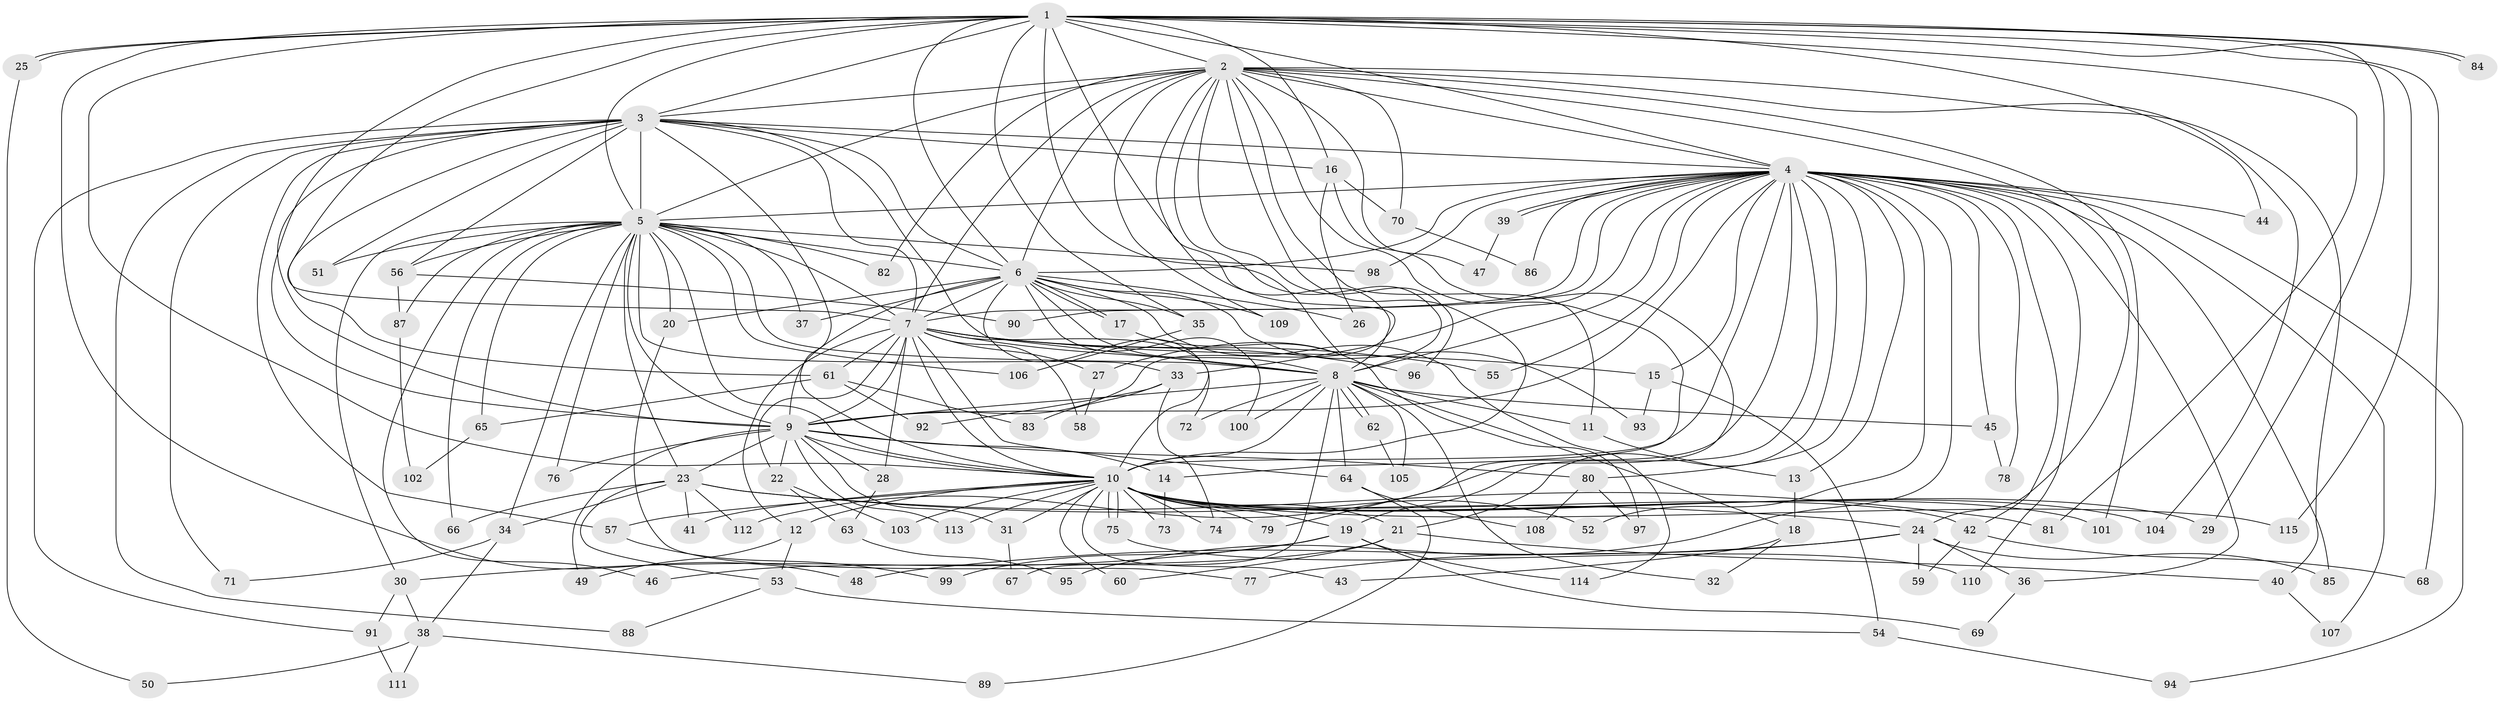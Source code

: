 // Generated by graph-tools (version 1.1) at 2025/35/03/09/25 02:35:01]
// undirected, 115 vertices, 255 edges
graph export_dot {
graph [start="1"]
  node [color=gray90,style=filled];
  1;
  2;
  3;
  4;
  5;
  6;
  7;
  8;
  9;
  10;
  11;
  12;
  13;
  14;
  15;
  16;
  17;
  18;
  19;
  20;
  21;
  22;
  23;
  24;
  25;
  26;
  27;
  28;
  29;
  30;
  31;
  32;
  33;
  34;
  35;
  36;
  37;
  38;
  39;
  40;
  41;
  42;
  43;
  44;
  45;
  46;
  47;
  48;
  49;
  50;
  51;
  52;
  53;
  54;
  55;
  56;
  57;
  58;
  59;
  60;
  61;
  62;
  63;
  64;
  65;
  66;
  67;
  68;
  69;
  70;
  71;
  72;
  73;
  74;
  75;
  76;
  77;
  78;
  79;
  80;
  81;
  82;
  83;
  84;
  85;
  86;
  87;
  88;
  89;
  90;
  91;
  92;
  93;
  94;
  95;
  96;
  97;
  98;
  99;
  100;
  101;
  102;
  103;
  104;
  105;
  106;
  107;
  108;
  109;
  110;
  111;
  112;
  113;
  114;
  115;
  1 -- 2;
  1 -- 3;
  1 -- 4;
  1 -- 5;
  1 -- 6;
  1 -- 7;
  1 -- 8;
  1 -- 9;
  1 -- 10;
  1 -- 16;
  1 -- 25;
  1 -- 25;
  1 -- 27;
  1 -- 29;
  1 -- 35;
  1 -- 44;
  1 -- 48;
  1 -- 68;
  1 -- 81;
  1 -- 84;
  1 -- 84;
  1 -- 115;
  2 -- 3;
  2 -- 4;
  2 -- 5;
  2 -- 6;
  2 -- 7;
  2 -- 8;
  2 -- 9;
  2 -- 10;
  2 -- 11;
  2 -- 14;
  2 -- 24;
  2 -- 40;
  2 -- 47;
  2 -- 70;
  2 -- 82;
  2 -- 96;
  2 -- 101;
  2 -- 104;
  2 -- 109;
  3 -- 4;
  3 -- 5;
  3 -- 6;
  3 -- 7;
  3 -- 8;
  3 -- 9;
  3 -- 10;
  3 -- 16;
  3 -- 51;
  3 -- 56;
  3 -- 57;
  3 -- 61;
  3 -- 71;
  3 -- 88;
  3 -- 91;
  4 -- 5;
  4 -- 6;
  4 -- 7;
  4 -- 8;
  4 -- 9;
  4 -- 10;
  4 -- 13;
  4 -- 15;
  4 -- 19;
  4 -- 21;
  4 -- 33;
  4 -- 36;
  4 -- 39;
  4 -- 39;
  4 -- 42;
  4 -- 44;
  4 -- 45;
  4 -- 52;
  4 -- 55;
  4 -- 78;
  4 -- 80;
  4 -- 85;
  4 -- 86;
  4 -- 90;
  4 -- 94;
  4 -- 95;
  4 -- 98;
  4 -- 107;
  4 -- 110;
  4 -- 112;
  5 -- 6;
  5 -- 7;
  5 -- 8;
  5 -- 9;
  5 -- 10;
  5 -- 20;
  5 -- 23;
  5 -- 30;
  5 -- 33;
  5 -- 34;
  5 -- 37;
  5 -- 46;
  5 -- 51;
  5 -- 56;
  5 -- 65;
  5 -- 66;
  5 -- 76;
  5 -- 82;
  5 -- 87;
  5 -- 98;
  5 -- 106;
  6 -- 7;
  6 -- 8;
  6 -- 9;
  6 -- 10;
  6 -- 17;
  6 -- 17;
  6 -- 20;
  6 -- 26;
  6 -- 35;
  6 -- 37;
  6 -- 93;
  6 -- 100;
  6 -- 109;
  6 -- 114;
  7 -- 8;
  7 -- 9;
  7 -- 10;
  7 -- 12;
  7 -- 15;
  7 -- 22;
  7 -- 27;
  7 -- 28;
  7 -- 55;
  7 -- 58;
  7 -- 61;
  7 -- 64;
  7 -- 72;
  7 -- 96;
  8 -- 9;
  8 -- 10;
  8 -- 11;
  8 -- 18;
  8 -- 32;
  8 -- 45;
  8 -- 62;
  8 -- 62;
  8 -- 64;
  8 -- 67;
  8 -- 72;
  8 -- 100;
  8 -- 105;
  9 -- 10;
  9 -- 14;
  9 -- 22;
  9 -- 23;
  9 -- 28;
  9 -- 31;
  9 -- 49;
  9 -- 76;
  9 -- 80;
  9 -- 113;
  10 -- 12;
  10 -- 19;
  10 -- 21;
  10 -- 29;
  10 -- 31;
  10 -- 41;
  10 -- 42;
  10 -- 43;
  10 -- 52;
  10 -- 57;
  10 -- 60;
  10 -- 73;
  10 -- 74;
  10 -- 75;
  10 -- 75;
  10 -- 79;
  10 -- 101;
  10 -- 103;
  10 -- 104;
  10 -- 113;
  10 -- 115;
  11 -- 13;
  12 -- 49;
  12 -- 53;
  13 -- 18;
  14 -- 73;
  15 -- 54;
  15 -- 93;
  16 -- 26;
  16 -- 70;
  16 -- 79;
  17 -- 97;
  18 -- 32;
  18 -- 43;
  19 -- 30;
  19 -- 69;
  19 -- 99;
  19 -- 114;
  20 -- 77;
  21 -- 40;
  21 -- 46;
  21 -- 60;
  22 -- 63;
  22 -- 103;
  23 -- 24;
  23 -- 34;
  23 -- 41;
  23 -- 53;
  23 -- 66;
  23 -- 81;
  23 -- 112;
  24 -- 36;
  24 -- 48;
  24 -- 59;
  24 -- 77;
  24 -- 85;
  25 -- 50;
  27 -- 58;
  28 -- 63;
  30 -- 38;
  30 -- 91;
  31 -- 67;
  33 -- 74;
  33 -- 83;
  33 -- 92;
  34 -- 38;
  34 -- 71;
  35 -- 106;
  36 -- 69;
  38 -- 50;
  38 -- 89;
  38 -- 111;
  39 -- 47;
  40 -- 107;
  42 -- 59;
  42 -- 68;
  45 -- 78;
  53 -- 54;
  53 -- 88;
  54 -- 94;
  56 -- 87;
  56 -- 90;
  57 -- 99;
  61 -- 65;
  61 -- 83;
  61 -- 92;
  62 -- 105;
  63 -- 95;
  64 -- 89;
  64 -- 108;
  65 -- 102;
  70 -- 86;
  75 -- 110;
  80 -- 97;
  80 -- 108;
  87 -- 102;
  91 -- 111;
}
